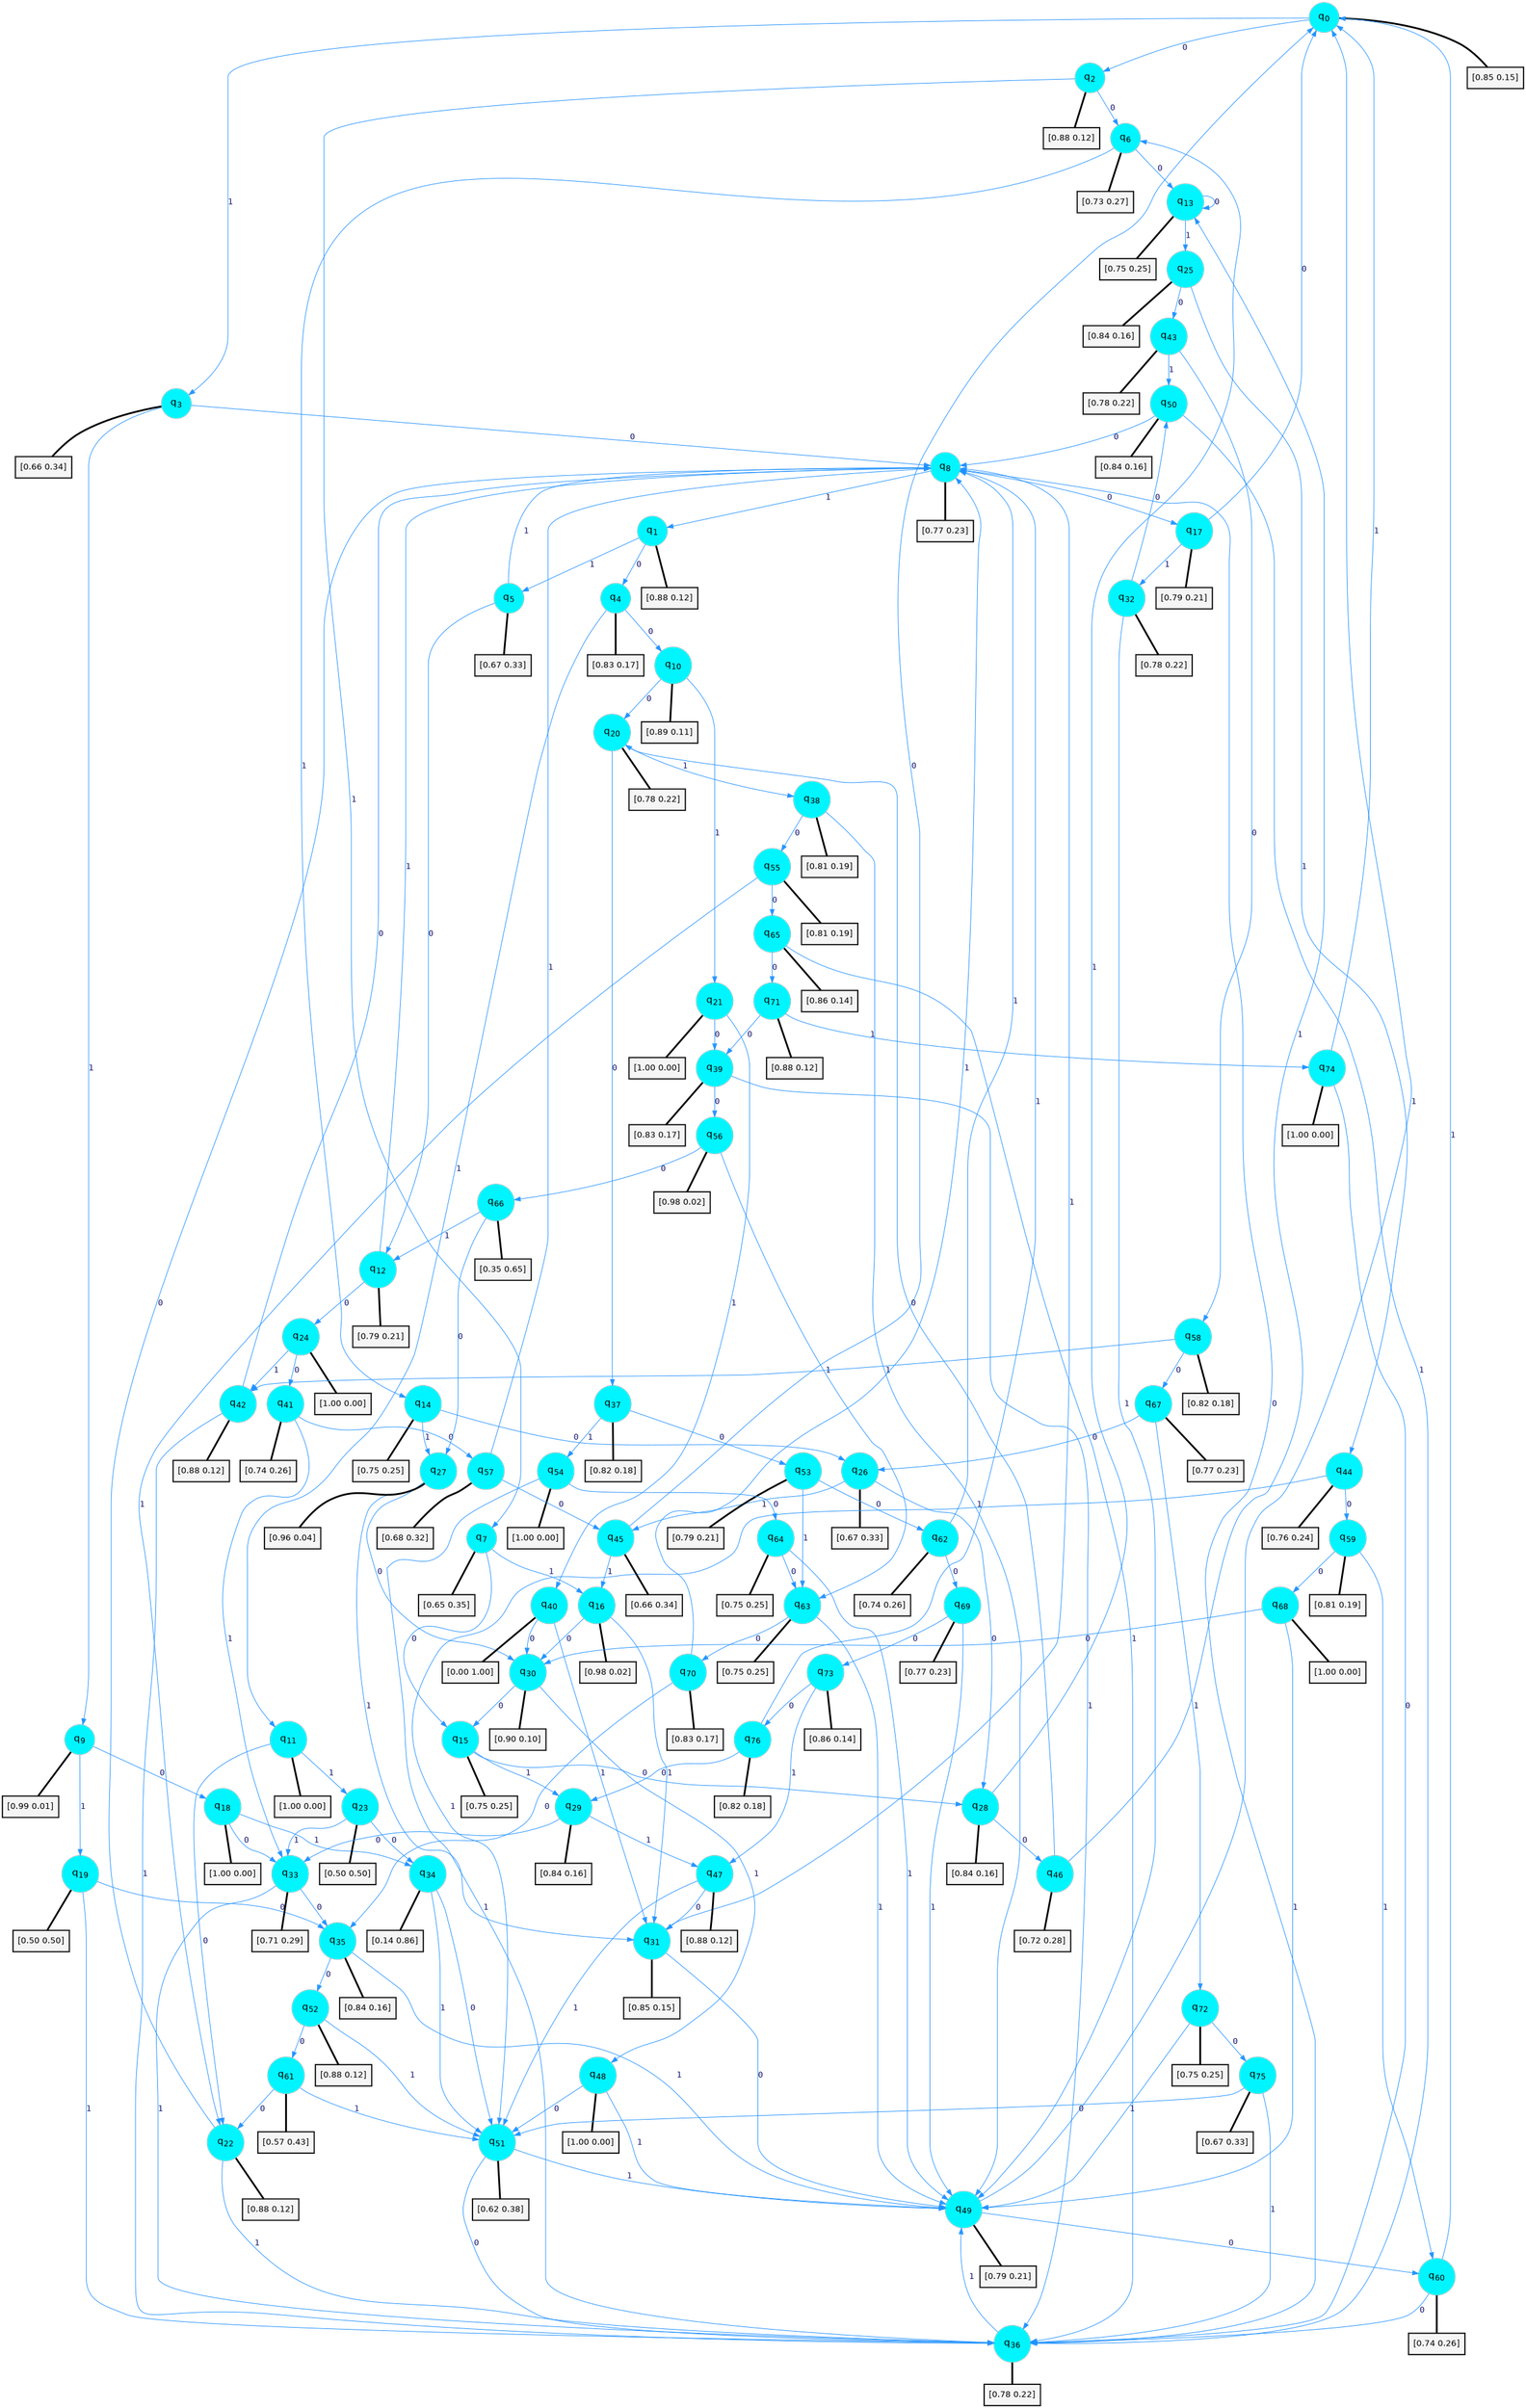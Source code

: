 digraph G {
graph [
bgcolor=transparent, dpi=300, rankdir=TD, size="40,25"];
node [
color=gray, fillcolor=turquoise1, fontcolor=black, fontname=Helvetica, fontsize=16, fontweight=bold, shape=circle, style=filled];
edge [
arrowsize=1, color=dodgerblue1, fontcolor=midnightblue, fontname=courier, fontweight=bold, penwidth=1, style=solid, weight=20];
0[label=<q<SUB>0</SUB>>];
1[label=<q<SUB>1</SUB>>];
2[label=<q<SUB>2</SUB>>];
3[label=<q<SUB>3</SUB>>];
4[label=<q<SUB>4</SUB>>];
5[label=<q<SUB>5</SUB>>];
6[label=<q<SUB>6</SUB>>];
7[label=<q<SUB>7</SUB>>];
8[label=<q<SUB>8</SUB>>];
9[label=<q<SUB>9</SUB>>];
10[label=<q<SUB>10</SUB>>];
11[label=<q<SUB>11</SUB>>];
12[label=<q<SUB>12</SUB>>];
13[label=<q<SUB>13</SUB>>];
14[label=<q<SUB>14</SUB>>];
15[label=<q<SUB>15</SUB>>];
16[label=<q<SUB>16</SUB>>];
17[label=<q<SUB>17</SUB>>];
18[label=<q<SUB>18</SUB>>];
19[label=<q<SUB>19</SUB>>];
20[label=<q<SUB>20</SUB>>];
21[label=<q<SUB>21</SUB>>];
22[label=<q<SUB>22</SUB>>];
23[label=<q<SUB>23</SUB>>];
24[label=<q<SUB>24</SUB>>];
25[label=<q<SUB>25</SUB>>];
26[label=<q<SUB>26</SUB>>];
27[label=<q<SUB>27</SUB>>];
28[label=<q<SUB>28</SUB>>];
29[label=<q<SUB>29</SUB>>];
30[label=<q<SUB>30</SUB>>];
31[label=<q<SUB>31</SUB>>];
32[label=<q<SUB>32</SUB>>];
33[label=<q<SUB>33</SUB>>];
34[label=<q<SUB>34</SUB>>];
35[label=<q<SUB>35</SUB>>];
36[label=<q<SUB>36</SUB>>];
37[label=<q<SUB>37</SUB>>];
38[label=<q<SUB>38</SUB>>];
39[label=<q<SUB>39</SUB>>];
40[label=<q<SUB>40</SUB>>];
41[label=<q<SUB>41</SUB>>];
42[label=<q<SUB>42</SUB>>];
43[label=<q<SUB>43</SUB>>];
44[label=<q<SUB>44</SUB>>];
45[label=<q<SUB>45</SUB>>];
46[label=<q<SUB>46</SUB>>];
47[label=<q<SUB>47</SUB>>];
48[label=<q<SUB>48</SUB>>];
49[label=<q<SUB>49</SUB>>];
50[label=<q<SUB>50</SUB>>];
51[label=<q<SUB>51</SUB>>];
52[label=<q<SUB>52</SUB>>];
53[label=<q<SUB>53</SUB>>];
54[label=<q<SUB>54</SUB>>];
55[label=<q<SUB>55</SUB>>];
56[label=<q<SUB>56</SUB>>];
57[label=<q<SUB>57</SUB>>];
58[label=<q<SUB>58</SUB>>];
59[label=<q<SUB>59</SUB>>];
60[label=<q<SUB>60</SUB>>];
61[label=<q<SUB>61</SUB>>];
62[label=<q<SUB>62</SUB>>];
63[label=<q<SUB>63</SUB>>];
64[label=<q<SUB>64</SUB>>];
65[label=<q<SUB>65</SUB>>];
66[label=<q<SUB>66</SUB>>];
67[label=<q<SUB>67</SUB>>];
68[label=<q<SUB>68</SUB>>];
69[label=<q<SUB>69</SUB>>];
70[label=<q<SUB>70</SUB>>];
71[label=<q<SUB>71</SUB>>];
72[label=<q<SUB>72</SUB>>];
73[label=<q<SUB>73</SUB>>];
74[label=<q<SUB>74</SUB>>];
75[label=<q<SUB>75</SUB>>];
76[label=<q<SUB>76</SUB>>];
77[label="[0.85 0.15]", shape=box,fontcolor=black, fontname=Helvetica, fontsize=14, penwidth=2, fillcolor=whitesmoke,color=black];
78[label="[0.88 0.12]", shape=box,fontcolor=black, fontname=Helvetica, fontsize=14, penwidth=2, fillcolor=whitesmoke,color=black];
79[label="[0.88 0.12]", shape=box,fontcolor=black, fontname=Helvetica, fontsize=14, penwidth=2, fillcolor=whitesmoke,color=black];
80[label="[0.66 0.34]", shape=box,fontcolor=black, fontname=Helvetica, fontsize=14, penwidth=2, fillcolor=whitesmoke,color=black];
81[label="[0.83 0.17]", shape=box,fontcolor=black, fontname=Helvetica, fontsize=14, penwidth=2, fillcolor=whitesmoke,color=black];
82[label="[0.67 0.33]", shape=box,fontcolor=black, fontname=Helvetica, fontsize=14, penwidth=2, fillcolor=whitesmoke,color=black];
83[label="[0.73 0.27]", shape=box,fontcolor=black, fontname=Helvetica, fontsize=14, penwidth=2, fillcolor=whitesmoke,color=black];
84[label="[0.65 0.35]", shape=box,fontcolor=black, fontname=Helvetica, fontsize=14, penwidth=2, fillcolor=whitesmoke,color=black];
85[label="[0.77 0.23]", shape=box,fontcolor=black, fontname=Helvetica, fontsize=14, penwidth=2, fillcolor=whitesmoke,color=black];
86[label="[0.99 0.01]", shape=box,fontcolor=black, fontname=Helvetica, fontsize=14, penwidth=2, fillcolor=whitesmoke,color=black];
87[label="[0.89 0.11]", shape=box,fontcolor=black, fontname=Helvetica, fontsize=14, penwidth=2, fillcolor=whitesmoke,color=black];
88[label="[1.00 0.00]", shape=box,fontcolor=black, fontname=Helvetica, fontsize=14, penwidth=2, fillcolor=whitesmoke,color=black];
89[label="[0.79 0.21]", shape=box,fontcolor=black, fontname=Helvetica, fontsize=14, penwidth=2, fillcolor=whitesmoke,color=black];
90[label="[0.75 0.25]", shape=box,fontcolor=black, fontname=Helvetica, fontsize=14, penwidth=2, fillcolor=whitesmoke,color=black];
91[label="[0.75 0.25]", shape=box,fontcolor=black, fontname=Helvetica, fontsize=14, penwidth=2, fillcolor=whitesmoke,color=black];
92[label="[0.75 0.25]", shape=box,fontcolor=black, fontname=Helvetica, fontsize=14, penwidth=2, fillcolor=whitesmoke,color=black];
93[label="[0.98 0.02]", shape=box,fontcolor=black, fontname=Helvetica, fontsize=14, penwidth=2, fillcolor=whitesmoke,color=black];
94[label="[0.79 0.21]", shape=box,fontcolor=black, fontname=Helvetica, fontsize=14, penwidth=2, fillcolor=whitesmoke,color=black];
95[label="[1.00 0.00]", shape=box,fontcolor=black, fontname=Helvetica, fontsize=14, penwidth=2, fillcolor=whitesmoke,color=black];
96[label="[0.50 0.50]", shape=box,fontcolor=black, fontname=Helvetica, fontsize=14, penwidth=2, fillcolor=whitesmoke,color=black];
97[label="[0.78 0.22]", shape=box,fontcolor=black, fontname=Helvetica, fontsize=14, penwidth=2, fillcolor=whitesmoke,color=black];
98[label="[1.00 0.00]", shape=box,fontcolor=black, fontname=Helvetica, fontsize=14, penwidth=2, fillcolor=whitesmoke,color=black];
99[label="[0.88 0.12]", shape=box,fontcolor=black, fontname=Helvetica, fontsize=14, penwidth=2, fillcolor=whitesmoke,color=black];
100[label="[0.50 0.50]", shape=box,fontcolor=black, fontname=Helvetica, fontsize=14, penwidth=2, fillcolor=whitesmoke,color=black];
101[label="[1.00 0.00]", shape=box,fontcolor=black, fontname=Helvetica, fontsize=14, penwidth=2, fillcolor=whitesmoke,color=black];
102[label="[0.84 0.16]", shape=box,fontcolor=black, fontname=Helvetica, fontsize=14, penwidth=2, fillcolor=whitesmoke,color=black];
103[label="[0.67 0.33]", shape=box,fontcolor=black, fontname=Helvetica, fontsize=14, penwidth=2, fillcolor=whitesmoke,color=black];
104[label="[0.96 0.04]", shape=box,fontcolor=black, fontname=Helvetica, fontsize=14, penwidth=2, fillcolor=whitesmoke,color=black];
105[label="[0.84 0.16]", shape=box,fontcolor=black, fontname=Helvetica, fontsize=14, penwidth=2, fillcolor=whitesmoke,color=black];
106[label="[0.84 0.16]", shape=box,fontcolor=black, fontname=Helvetica, fontsize=14, penwidth=2, fillcolor=whitesmoke,color=black];
107[label="[0.90 0.10]", shape=box,fontcolor=black, fontname=Helvetica, fontsize=14, penwidth=2, fillcolor=whitesmoke,color=black];
108[label="[0.85 0.15]", shape=box,fontcolor=black, fontname=Helvetica, fontsize=14, penwidth=2, fillcolor=whitesmoke,color=black];
109[label="[0.78 0.22]", shape=box,fontcolor=black, fontname=Helvetica, fontsize=14, penwidth=2, fillcolor=whitesmoke,color=black];
110[label="[0.71 0.29]", shape=box,fontcolor=black, fontname=Helvetica, fontsize=14, penwidth=2, fillcolor=whitesmoke,color=black];
111[label="[0.14 0.86]", shape=box,fontcolor=black, fontname=Helvetica, fontsize=14, penwidth=2, fillcolor=whitesmoke,color=black];
112[label="[0.84 0.16]", shape=box,fontcolor=black, fontname=Helvetica, fontsize=14, penwidth=2, fillcolor=whitesmoke,color=black];
113[label="[0.78 0.22]", shape=box,fontcolor=black, fontname=Helvetica, fontsize=14, penwidth=2, fillcolor=whitesmoke,color=black];
114[label="[0.82 0.18]", shape=box,fontcolor=black, fontname=Helvetica, fontsize=14, penwidth=2, fillcolor=whitesmoke,color=black];
115[label="[0.81 0.19]", shape=box,fontcolor=black, fontname=Helvetica, fontsize=14, penwidth=2, fillcolor=whitesmoke,color=black];
116[label="[0.83 0.17]", shape=box,fontcolor=black, fontname=Helvetica, fontsize=14, penwidth=2, fillcolor=whitesmoke,color=black];
117[label="[0.00 1.00]", shape=box,fontcolor=black, fontname=Helvetica, fontsize=14, penwidth=2, fillcolor=whitesmoke,color=black];
118[label="[0.74 0.26]", shape=box,fontcolor=black, fontname=Helvetica, fontsize=14, penwidth=2, fillcolor=whitesmoke,color=black];
119[label="[0.88 0.12]", shape=box,fontcolor=black, fontname=Helvetica, fontsize=14, penwidth=2, fillcolor=whitesmoke,color=black];
120[label="[0.78 0.22]", shape=box,fontcolor=black, fontname=Helvetica, fontsize=14, penwidth=2, fillcolor=whitesmoke,color=black];
121[label="[0.76 0.24]", shape=box,fontcolor=black, fontname=Helvetica, fontsize=14, penwidth=2, fillcolor=whitesmoke,color=black];
122[label="[0.66 0.34]", shape=box,fontcolor=black, fontname=Helvetica, fontsize=14, penwidth=2, fillcolor=whitesmoke,color=black];
123[label="[0.72 0.28]", shape=box,fontcolor=black, fontname=Helvetica, fontsize=14, penwidth=2, fillcolor=whitesmoke,color=black];
124[label="[0.88 0.12]", shape=box,fontcolor=black, fontname=Helvetica, fontsize=14, penwidth=2, fillcolor=whitesmoke,color=black];
125[label="[1.00 0.00]", shape=box,fontcolor=black, fontname=Helvetica, fontsize=14, penwidth=2, fillcolor=whitesmoke,color=black];
126[label="[0.79 0.21]", shape=box,fontcolor=black, fontname=Helvetica, fontsize=14, penwidth=2, fillcolor=whitesmoke,color=black];
127[label="[0.84 0.16]", shape=box,fontcolor=black, fontname=Helvetica, fontsize=14, penwidth=2, fillcolor=whitesmoke,color=black];
128[label="[0.62 0.38]", shape=box,fontcolor=black, fontname=Helvetica, fontsize=14, penwidth=2, fillcolor=whitesmoke,color=black];
129[label="[0.88 0.12]", shape=box,fontcolor=black, fontname=Helvetica, fontsize=14, penwidth=2, fillcolor=whitesmoke,color=black];
130[label="[0.79 0.21]", shape=box,fontcolor=black, fontname=Helvetica, fontsize=14, penwidth=2, fillcolor=whitesmoke,color=black];
131[label="[1.00 0.00]", shape=box,fontcolor=black, fontname=Helvetica, fontsize=14, penwidth=2, fillcolor=whitesmoke,color=black];
132[label="[0.81 0.19]", shape=box,fontcolor=black, fontname=Helvetica, fontsize=14, penwidth=2, fillcolor=whitesmoke,color=black];
133[label="[0.98 0.02]", shape=box,fontcolor=black, fontname=Helvetica, fontsize=14, penwidth=2, fillcolor=whitesmoke,color=black];
134[label="[0.68 0.32]", shape=box,fontcolor=black, fontname=Helvetica, fontsize=14, penwidth=2, fillcolor=whitesmoke,color=black];
135[label="[0.82 0.18]", shape=box,fontcolor=black, fontname=Helvetica, fontsize=14, penwidth=2, fillcolor=whitesmoke,color=black];
136[label="[0.81 0.19]", shape=box,fontcolor=black, fontname=Helvetica, fontsize=14, penwidth=2, fillcolor=whitesmoke,color=black];
137[label="[0.74 0.26]", shape=box,fontcolor=black, fontname=Helvetica, fontsize=14, penwidth=2, fillcolor=whitesmoke,color=black];
138[label="[0.57 0.43]", shape=box,fontcolor=black, fontname=Helvetica, fontsize=14, penwidth=2, fillcolor=whitesmoke,color=black];
139[label="[0.74 0.26]", shape=box,fontcolor=black, fontname=Helvetica, fontsize=14, penwidth=2, fillcolor=whitesmoke,color=black];
140[label="[0.75 0.25]", shape=box,fontcolor=black, fontname=Helvetica, fontsize=14, penwidth=2, fillcolor=whitesmoke,color=black];
141[label="[0.75 0.25]", shape=box,fontcolor=black, fontname=Helvetica, fontsize=14, penwidth=2, fillcolor=whitesmoke,color=black];
142[label="[0.86 0.14]", shape=box,fontcolor=black, fontname=Helvetica, fontsize=14, penwidth=2, fillcolor=whitesmoke,color=black];
143[label="[0.35 0.65]", shape=box,fontcolor=black, fontname=Helvetica, fontsize=14, penwidth=2, fillcolor=whitesmoke,color=black];
144[label="[0.77 0.23]", shape=box,fontcolor=black, fontname=Helvetica, fontsize=14, penwidth=2, fillcolor=whitesmoke,color=black];
145[label="[1.00 0.00]", shape=box,fontcolor=black, fontname=Helvetica, fontsize=14, penwidth=2, fillcolor=whitesmoke,color=black];
146[label="[0.77 0.23]", shape=box,fontcolor=black, fontname=Helvetica, fontsize=14, penwidth=2, fillcolor=whitesmoke,color=black];
147[label="[0.83 0.17]", shape=box,fontcolor=black, fontname=Helvetica, fontsize=14, penwidth=2, fillcolor=whitesmoke,color=black];
148[label="[0.88 0.12]", shape=box,fontcolor=black, fontname=Helvetica, fontsize=14, penwidth=2, fillcolor=whitesmoke,color=black];
149[label="[0.75 0.25]", shape=box,fontcolor=black, fontname=Helvetica, fontsize=14, penwidth=2, fillcolor=whitesmoke,color=black];
150[label="[0.86 0.14]", shape=box,fontcolor=black, fontname=Helvetica, fontsize=14, penwidth=2, fillcolor=whitesmoke,color=black];
151[label="[1.00 0.00]", shape=box,fontcolor=black, fontname=Helvetica, fontsize=14, penwidth=2, fillcolor=whitesmoke,color=black];
152[label="[0.67 0.33]", shape=box,fontcolor=black, fontname=Helvetica, fontsize=14, penwidth=2, fillcolor=whitesmoke,color=black];
153[label="[0.82 0.18]", shape=box,fontcolor=black, fontname=Helvetica, fontsize=14, penwidth=2, fillcolor=whitesmoke,color=black];
0->2 [label=0];
0->3 [label=1];
0->77 [arrowhead=none, penwidth=3,color=black];
1->4 [label=0];
1->5 [label=1];
1->78 [arrowhead=none, penwidth=3,color=black];
2->6 [label=0];
2->7 [label=1];
2->79 [arrowhead=none, penwidth=3,color=black];
3->8 [label=0];
3->9 [label=1];
3->80 [arrowhead=none, penwidth=3,color=black];
4->10 [label=0];
4->11 [label=1];
4->81 [arrowhead=none, penwidth=3,color=black];
5->12 [label=0];
5->8 [label=1];
5->82 [arrowhead=none, penwidth=3,color=black];
6->13 [label=0];
6->14 [label=1];
6->83 [arrowhead=none, penwidth=3,color=black];
7->15 [label=0];
7->16 [label=1];
7->84 [arrowhead=none, penwidth=3,color=black];
8->17 [label=0];
8->1 [label=1];
8->85 [arrowhead=none, penwidth=3,color=black];
9->18 [label=0];
9->19 [label=1];
9->86 [arrowhead=none, penwidth=3,color=black];
10->20 [label=0];
10->21 [label=1];
10->87 [arrowhead=none, penwidth=3,color=black];
11->22 [label=0];
11->23 [label=1];
11->88 [arrowhead=none, penwidth=3,color=black];
12->24 [label=0];
12->8 [label=1];
12->89 [arrowhead=none, penwidth=3,color=black];
13->13 [label=0];
13->25 [label=1];
13->90 [arrowhead=none, penwidth=3,color=black];
14->26 [label=0];
14->27 [label=1];
14->91 [arrowhead=none, penwidth=3,color=black];
15->28 [label=0];
15->29 [label=1];
15->92 [arrowhead=none, penwidth=3,color=black];
16->30 [label=0];
16->31 [label=1];
16->93 [arrowhead=none, penwidth=3,color=black];
17->0 [label=0];
17->32 [label=1];
17->94 [arrowhead=none, penwidth=3,color=black];
18->33 [label=0];
18->34 [label=1];
18->95 [arrowhead=none, penwidth=3,color=black];
19->35 [label=0];
19->36 [label=1];
19->96 [arrowhead=none, penwidth=3,color=black];
20->37 [label=0];
20->38 [label=1];
20->97 [arrowhead=none, penwidth=3,color=black];
21->39 [label=0];
21->40 [label=1];
21->98 [arrowhead=none, penwidth=3,color=black];
22->8 [label=0];
22->36 [label=1];
22->99 [arrowhead=none, penwidth=3,color=black];
23->34 [label=0];
23->33 [label=1];
23->100 [arrowhead=none, penwidth=3,color=black];
24->41 [label=0];
24->42 [label=1];
24->101 [arrowhead=none, penwidth=3,color=black];
25->43 [label=0];
25->44 [label=1];
25->102 [arrowhead=none, penwidth=3,color=black];
26->28 [label=0];
26->45 [label=1];
26->103 [arrowhead=none, penwidth=3,color=black];
27->30 [label=0];
27->31 [label=1];
27->104 [arrowhead=none, penwidth=3,color=black];
28->46 [label=0];
28->6 [label=1];
28->105 [arrowhead=none, penwidth=3,color=black];
29->33 [label=0];
29->47 [label=1];
29->106 [arrowhead=none, penwidth=3,color=black];
30->15 [label=0];
30->48 [label=1];
30->107 [arrowhead=none, penwidth=3,color=black];
31->49 [label=0];
31->8 [label=1];
31->108 [arrowhead=none, penwidth=3,color=black];
32->50 [label=0];
32->49 [label=1];
32->109 [arrowhead=none, penwidth=3,color=black];
33->35 [label=0];
33->36 [label=1];
33->110 [arrowhead=none, penwidth=3,color=black];
34->51 [label=0];
34->51 [label=1];
34->111 [arrowhead=none, penwidth=3,color=black];
35->52 [label=0];
35->49 [label=1];
35->112 [arrowhead=none, penwidth=3,color=black];
36->8 [label=0];
36->49 [label=1];
36->113 [arrowhead=none, penwidth=3,color=black];
37->53 [label=0];
37->54 [label=1];
37->114 [arrowhead=none, penwidth=3,color=black];
38->55 [label=0];
38->49 [label=1];
38->115 [arrowhead=none, penwidth=3,color=black];
39->56 [label=0];
39->36 [label=1];
39->116 [arrowhead=none, penwidth=3,color=black];
40->30 [label=0];
40->31 [label=1];
40->117 [arrowhead=none, penwidth=3,color=black];
41->57 [label=0];
41->33 [label=1];
41->118 [arrowhead=none, penwidth=3,color=black];
42->8 [label=0];
42->36 [label=1];
42->119 [arrowhead=none, penwidth=3,color=black];
43->58 [label=0];
43->50 [label=1];
43->120 [arrowhead=none, penwidth=3,color=black];
44->59 [label=0];
44->51 [label=1];
44->121 [arrowhead=none, penwidth=3,color=black];
45->0 [label=0];
45->16 [label=1];
45->122 [arrowhead=none, penwidth=3,color=black];
46->20 [label=0];
46->13 [label=1];
46->123 [arrowhead=none, penwidth=3,color=black];
47->31 [label=0];
47->51 [label=1];
47->124 [arrowhead=none, penwidth=3,color=black];
48->51 [label=0];
48->49 [label=1];
48->125 [arrowhead=none, penwidth=3,color=black];
49->60 [label=0];
49->0 [label=1];
49->126 [arrowhead=none, penwidth=3,color=black];
50->8 [label=0];
50->36 [label=1];
50->127 [arrowhead=none, penwidth=3,color=black];
51->36 [label=0];
51->49 [label=1];
51->128 [arrowhead=none, penwidth=3,color=black];
52->61 [label=0];
52->51 [label=1];
52->129 [arrowhead=none, penwidth=3,color=black];
53->62 [label=0];
53->63 [label=1];
53->130 [arrowhead=none, penwidth=3,color=black];
54->64 [label=0];
54->36 [label=1];
54->131 [arrowhead=none, penwidth=3,color=black];
55->65 [label=0];
55->22 [label=1];
55->132 [arrowhead=none, penwidth=3,color=black];
56->66 [label=0];
56->63 [label=1];
56->133 [arrowhead=none, penwidth=3,color=black];
57->45 [label=0];
57->8 [label=1];
57->134 [arrowhead=none, penwidth=3,color=black];
58->67 [label=0];
58->42 [label=1];
58->135 [arrowhead=none, penwidth=3,color=black];
59->68 [label=0];
59->60 [label=1];
59->136 [arrowhead=none, penwidth=3,color=black];
60->36 [label=0];
60->0 [label=1];
60->137 [arrowhead=none, penwidth=3,color=black];
61->22 [label=0];
61->51 [label=1];
61->138 [arrowhead=none, penwidth=3,color=black];
62->69 [label=0];
62->8 [label=1];
62->139 [arrowhead=none, penwidth=3,color=black];
63->70 [label=0];
63->49 [label=1];
63->140 [arrowhead=none, penwidth=3,color=black];
64->63 [label=0];
64->49 [label=1];
64->141 [arrowhead=none, penwidth=3,color=black];
65->71 [label=0];
65->36 [label=1];
65->142 [arrowhead=none, penwidth=3,color=black];
66->27 [label=0];
66->12 [label=1];
66->143 [arrowhead=none, penwidth=3,color=black];
67->26 [label=0];
67->72 [label=1];
67->144 [arrowhead=none, penwidth=3,color=black];
68->30 [label=0];
68->49 [label=1];
68->145 [arrowhead=none, penwidth=3,color=black];
69->73 [label=0];
69->49 [label=1];
69->146 [arrowhead=none, penwidth=3,color=black];
70->35 [label=0];
70->8 [label=1];
70->147 [arrowhead=none, penwidth=3,color=black];
71->39 [label=0];
71->74 [label=1];
71->148 [arrowhead=none, penwidth=3,color=black];
72->75 [label=0];
72->49 [label=1];
72->149 [arrowhead=none, penwidth=3,color=black];
73->76 [label=0];
73->47 [label=1];
73->150 [arrowhead=none, penwidth=3,color=black];
74->36 [label=0];
74->0 [label=1];
74->151 [arrowhead=none, penwidth=3,color=black];
75->51 [label=0];
75->36 [label=1];
75->152 [arrowhead=none, penwidth=3,color=black];
76->29 [label=0];
76->8 [label=1];
76->153 [arrowhead=none, penwidth=3,color=black];
}
